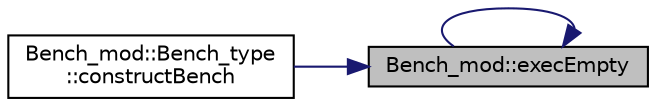 digraph "Bench_mod::execEmpty"
{
 // LATEX_PDF_SIZE
  edge [fontname="Helvetica",fontsize="10",labelfontname="Helvetica",labelfontsize="10"];
  node [fontname="Helvetica",fontsize="10",shape=record];
  rankdir="RL";
  Node1 [label="Bench_mod::execEmpty",height=0.2,width=0.4,color="black", fillcolor="grey75", style="filled", fontcolor="black",tooltip=" "];
  Node1 -> Node2 [dir="back",color="midnightblue",fontsize="10",style="solid",fontname="Helvetica"];
  Node2 [label="Bench_mod::Bench_type\l::constructBench",height=0.2,width=0.4,color="black", fillcolor="white", style="filled",URL="$structBench__mod_1_1Bench__type.html#aa61e43850b9b24e9f0985125f840dfb7",tooltip="Construct and return an object of type Bench_type. This is the constructor of the type Bench_type for..."];
  Node1 -> Node1 [dir="back",color="midnightblue",fontsize="10",style="solid",fontname="Helvetica"];
}
